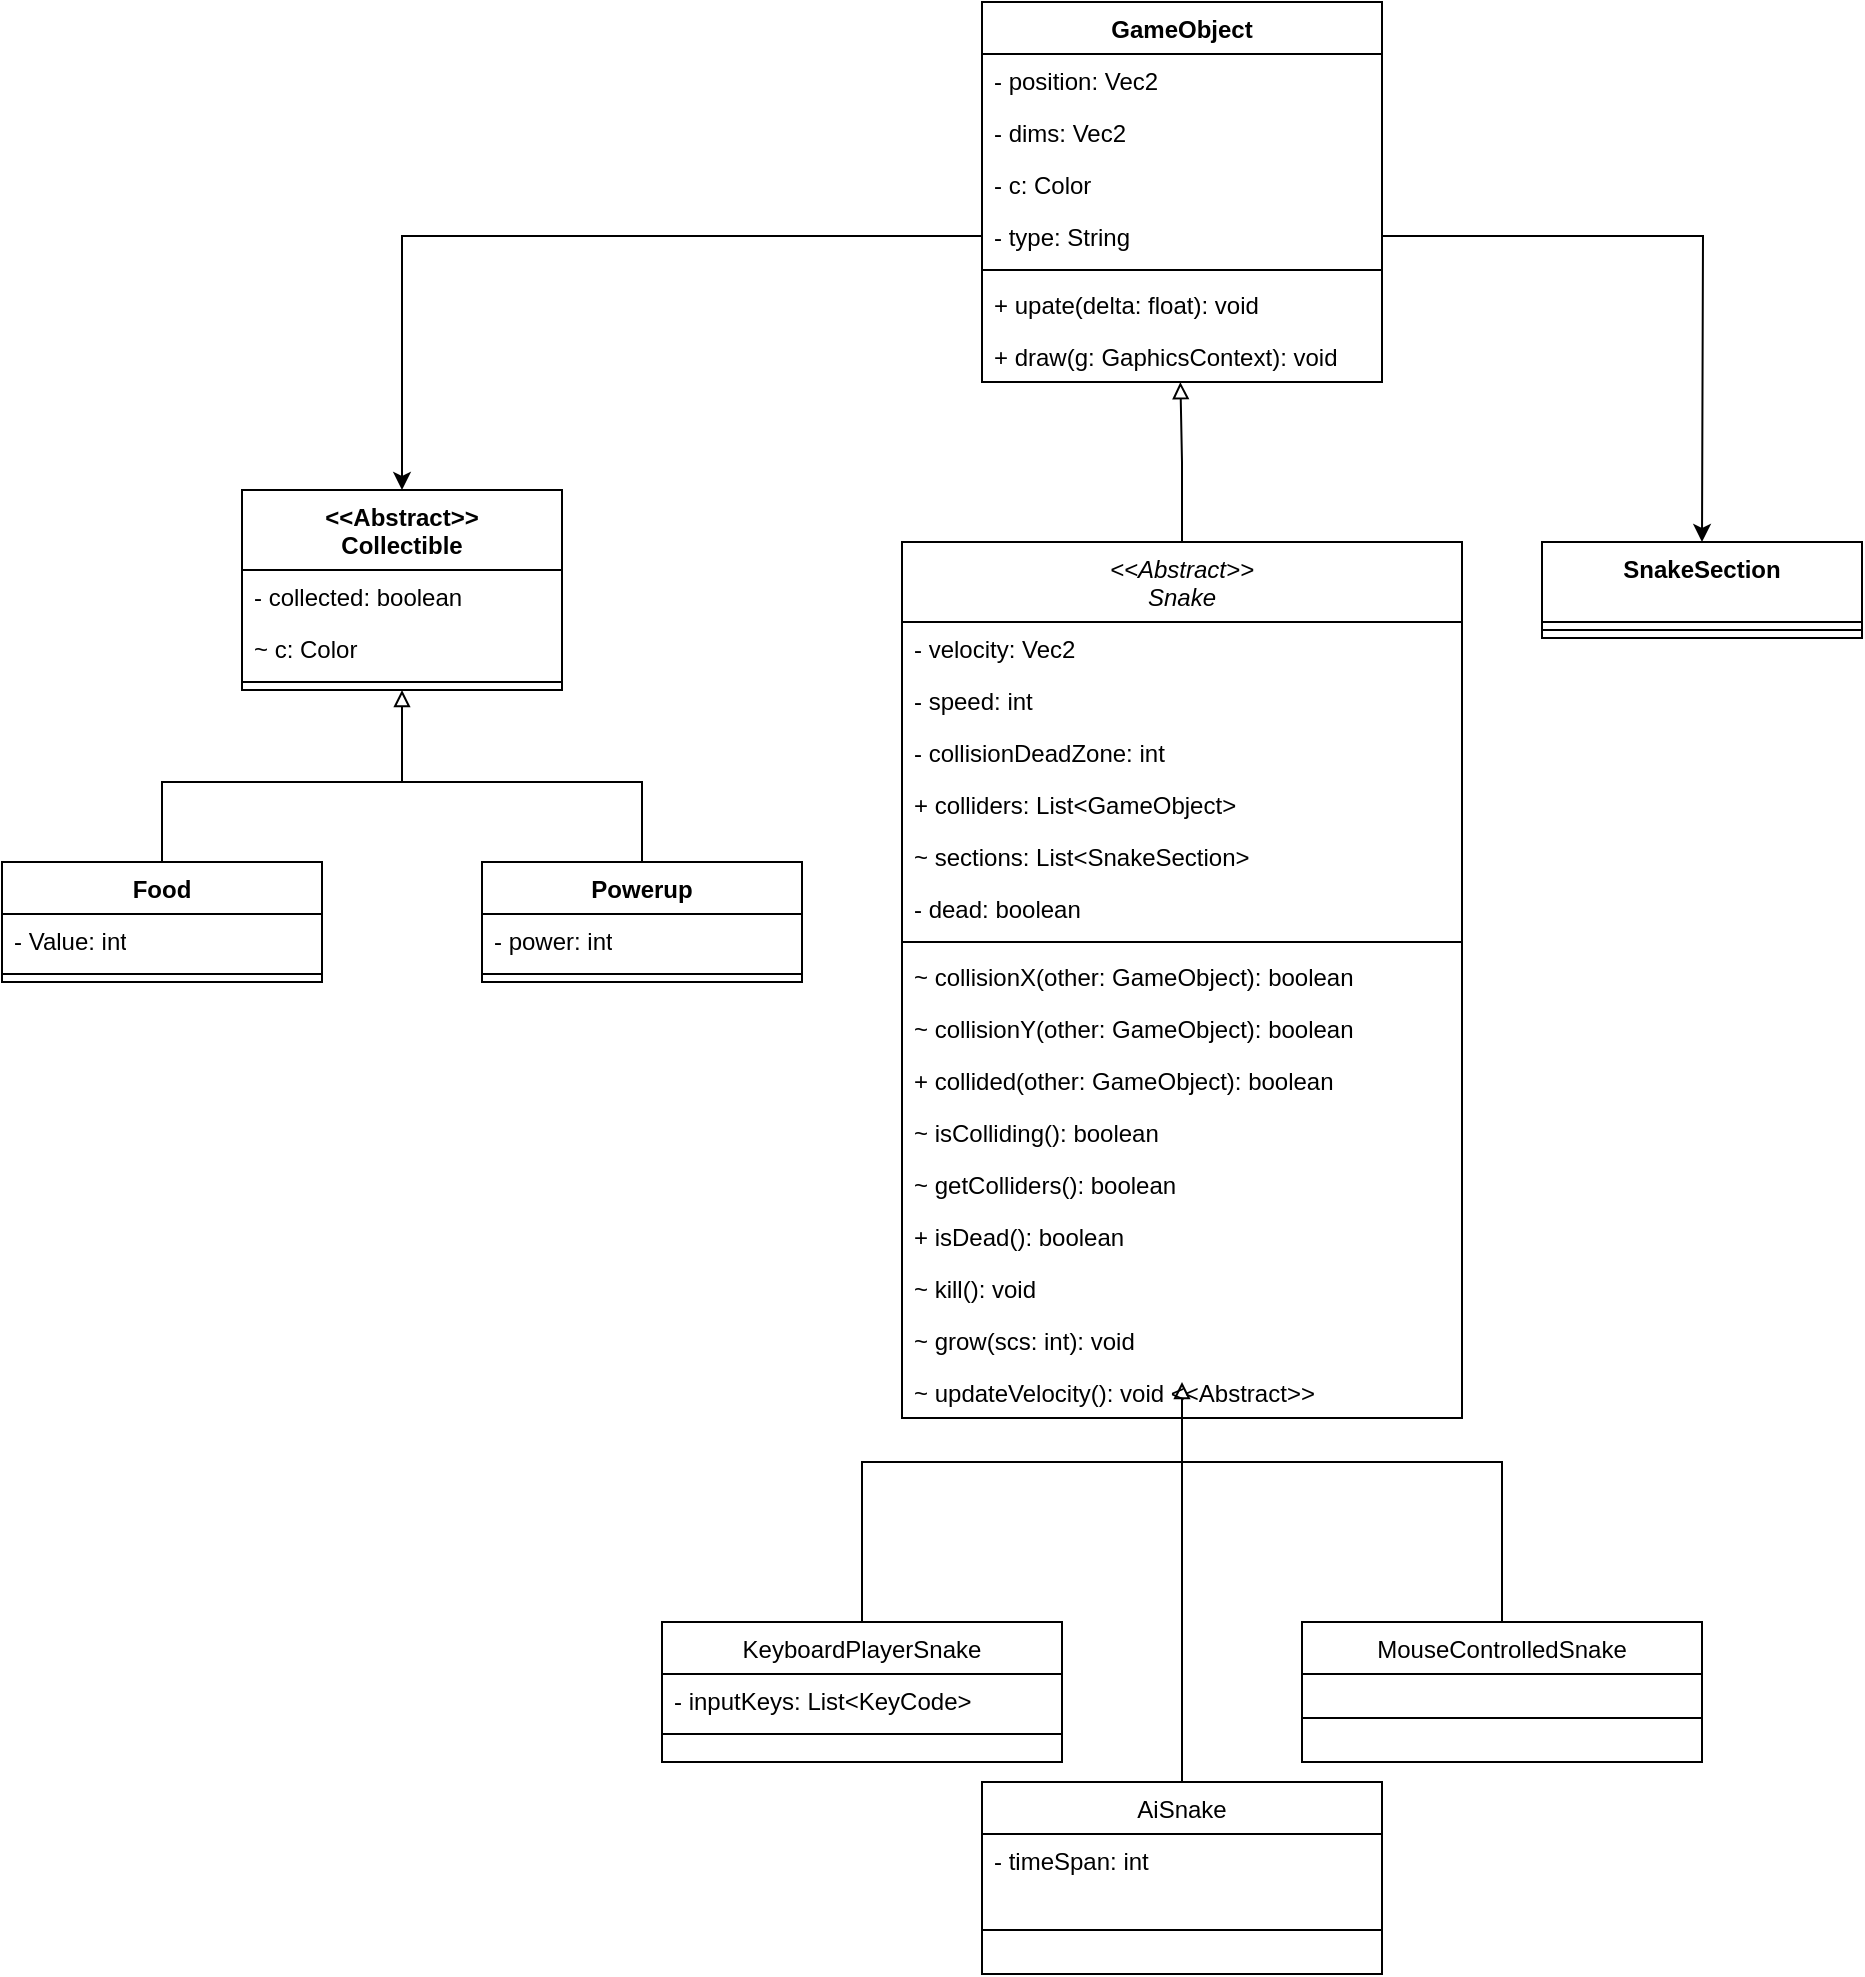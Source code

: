 <mxfile version="22.1.16" type="device">
  <diagram id="C5RBs43oDa-KdzZeNtuy" name="Page-1">
    <mxGraphModel dx="1541" dy="1551" grid="1" gridSize="10" guides="1" tooltips="1" connect="1" arrows="1" fold="1" page="1" pageScale="1" pageWidth="827" pageHeight="1169" math="0" shadow="0">
      <root>
        <mxCell id="WIyWlLk6GJQsqaUBKTNV-0" />
        <mxCell id="WIyWlLk6GJQsqaUBKTNV-1" parent="WIyWlLk6GJQsqaUBKTNV-0" />
        <mxCell id="i5mcOSNEQ4Acm4KehOHW-26" style="edgeStyle=orthogonalEdgeStyle;rounded=0;orthogonalLoop=1;jettySize=auto;html=1;exitX=0.5;exitY=0;exitDx=0;exitDy=0;endArrow=block;endFill=0;entryX=0.496;entryY=1.002;entryDx=0;entryDy=0;entryPerimeter=0;" edge="1" parent="WIyWlLk6GJQsqaUBKTNV-1" source="zkfFHV4jXpPFQw0GAbJ--0" target="i5mcOSNEQ4Acm4KehOHW-23">
          <mxGeometry relative="1" as="geometry">
            <mxPoint x="420" y="30" as="targetPoint" />
          </mxGeometry>
        </mxCell>
        <mxCell id="zkfFHV4jXpPFQw0GAbJ--0" value="&lt;&lt;Abstract&gt;&gt;&#xa;Snake" style="swimlane;fontStyle=2;align=center;verticalAlign=top;childLayout=stackLayout;horizontal=1;startSize=40;horizontalStack=0;resizeParent=1;resizeLast=0;collapsible=1;marginBottom=0;rounded=0;shadow=0;strokeWidth=1;" parent="WIyWlLk6GJQsqaUBKTNV-1" vertex="1">
          <mxGeometry x="280" y="80" width="280" height="438" as="geometry">
            <mxRectangle x="320" y="80" width="160" height="26" as="alternateBounds" />
          </mxGeometry>
        </mxCell>
        <mxCell id="zkfFHV4jXpPFQw0GAbJ--2" value="- velocity: Vec2" style="text;align=left;verticalAlign=top;spacingLeft=4;spacingRight=4;overflow=hidden;rotatable=0;points=[[0,0.5],[1,0.5]];portConstraint=eastwest;rounded=0;shadow=0;html=0;" parent="zkfFHV4jXpPFQw0GAbJ--0" vertex="1">
          <mxGeometry y="40" width="280" height="26" as="geometry" />
        </mxCell>
        <mxCell id="zkfFHV4jXpPFQw0GAbJ--1" value="- speed: int" style="text;align=left;verticalAlign=top;spacingLeft=4;spacingRight=4;overflow=hidden;rotatable=0;points=[[0,0.5],[1,0.5]];portConstraint=eastwest;" parent="zkfFHV4jXpPFQw0GAbJ--0" vertex="1">
          <mxGeometry y="66" width="280" height="26" as="geometry" />
        </mxCell>
        <mxCell id="zkfFHV4jXpPFQw0GAbJ--3" value="- collisionDeadZone: int" style="text;align=left;verticalAlign=top;spacingLeft=4;spacingRight=4;overflow=hidden;rotatable=0;points=[[0,0.5],[1,0.5]];portConstraint=eastwest;rounded=0;shadow=0;html=0;" parent="zkfFHV4jXpPFQw0GAbJ--0" vertex="1">
          <mxGeometry y="92" width="280" height="26" as="geometry" />
        </mxCell>
        <mxCell id="i5mcOSNEQ4Acm4KehOHW-74" value="+ colliders: List&lt;GameObject&gt;" style="text;align=left;verticalAlign=top;spacingLeft=4;spacingRight=4;overflow=hidden;rotatable=0;points=[[0,0.5],[1,0.5]];portConstraint=eastwest;rounded=0;shadow=0;html=0;" vertex="1" parent="zkfFHV4jXpPFQw0GAbJ--0">
          <mxGeometry y="118" width="280" height="26" as="geometry" />
        </mxCell>
        <mxCell id="i5mcOSNEQ4Acm4KehOHW-27" value="~ sections: List&lt;SnakeSection&gt;" style="text;align=left;verticalAlign=top;spacingLeft=4;spacingRight=4;overflow=hidden;rotatable=0;points=[[0,0.5],[1,0.5]];portConstraint=eastwest;rounded=0;shadow=0;html=0;" vertex="1" parent="zkfFHV4jXpPFQw0GAbJ--0">
          <mxGeometry y="144" width="280" height="26" as="geometry" />
        </mxCell>
        <mxCell id="i5mcOSNEQ4Acm4KehOHW-29" value="- dead: boolean" style="text;align=left;verticalAlign=top;spacingLeft=4;spacingRight=4;overflow=hidden;rotatable=0;points=[[0,0.5],[1,0.5]];portConstraint=eastwest;rounded=0;shadow=0;html=0;" vertex="1" parent="zkfFHV4jXpPFQw0GAbJ--0">
          <mxGeometry y="170" width="280" height="26" as="geometry" />
        </mxCell>
        <mxCell id="zkfFHV4jXpPFQw0GAbJ--4" value="" style="line;html=1;strokeWidth=1;align=left;verticalAlign=middle;spacingTop=-1;spacingLeft=3;spacingRight=3;rotatable=0;labelPosition=right;points=[];portConstraint=eastwest;" parent="zkfFHV4jXpPFQw0GAbJ--0" vertex="1">
          <mxGeometry y="196" width="280" height="8" as="geometry" />
        </mxCell>
        <mxCell id="i5mcOSNEQ4Acm4KehOHW-31" value="~ collisionX(other: GameObject): boolean" style="text;align=left;verticalAlign=top;spacingLeft=4;spacingRight=4;overflow=hidden;rotatable=0;points=[[0,0.5],[1,0.5]];portConstraint=eastwest;" vertex="1" parent="zkfFHV4jXpPFQw0GAbJ--0">
          <mxGeometry y="204" width="280" height="26" as="geometry" />
        </mxCell>
        <mxCell id="i5mcOSNEQ4Acm4KehOHW-30" value="~ collisionY(other: GameObject): boolean" style="text;align=left;verticalAlign=top;spacingLeft=4;spacingRight=4;overflow=hidden;rotatable=0;points=[[0,0.5],[1,0.5]];portConstraint=eastwest;" vertex="1" parent="zkfFHV4jXpPFQw0GAbJ--0">
          <mxGeometry y="230" width="280" height="26" as="geometry" />
        </mxCell>
        <mxCell id="i5mcOSNEQ4Acm4KehOHW-32" value="+ collided(other: GameObject): boolean" style="text;align=left;verticalAlign=top;spacingLeft=4;spacingRight=4;overflow=hidden;rotatable=0;points=[[0,0.5],[1,0.5]];portConstraint=eastwest;" vertex="1" parent="zkfFHV4jXpPFQw0GAbJ--0">
          <mxGeometry y="256" width="280" height="26" as="geometry" />
        </mxCell>
        <mxCell id="i5mcOSNEQ4Acm4KehOHW-33" value="~ isColliding(): boolean" style="text;align=left;verticalAlign=top;spacingLeft=4;spacingRight=4;overflow=hidden;rotatable=0;points=[[0,0.5],[1,0.5]];portConstraint=eastwest;" vertex="1" parent="zkfFHV4jXpPFQw0GAbJ--0">
          <mxGeometry y="282" width="280" height="26" as="geometry" />
        </mxCell>
        <mxCell id="i5mcOSNEQ4Acm4KehOHW-34" value="~ getColliders(): boolean" style="text;align=left;verticalAlign=top;spacingLeft=4;spacingRight=4;overflow=hidden;rotatable=0;points=[[0,0.5],[1,0.5]];portConstraint=eastwest;" vertex="1" parent="zkfFHV4jXpPFQw0GAbJ--0">
          <mxGeometry y="308" width="280" height="26" as="geometry" />
        </mxCell>
        <mxCell id="i5mcOSNEQ4Acm4KehOHW-35" value="+ isDead(): boolean" style="text;align=left;verticalAlign=top;spacingLeft=4;spacingRight=4;overflow=hidden;rotatable=0;points=[[0,0.5],[1,0.5]];portConstraint=eastwest;" vertex="1" parent="zkfFHV4jXpPFQw0GAbJ--0">
          <mxGeometry y="334" width="280" height="26" as="geometry" />
        </mxCell>
        <mxCell id="i5mcOSNEQ4Acm4KehOHW-37" value="~ kill(): void" style="text;align=left;verticalAlign=top;spacingLeft=4;spacingRight=4;overflow=hidden;rotatable=0;points=[[0,0.5],[1,0.5]];portConstraint=eastwest;" vertex="1" parent="zkfFHV4jXpPFQw0GAbJ--0">
          <mxGeometry y="360" width="280" height="26" as="geometry" />
        </mxCell>
        <mxCell id="i5mcOSNEQ4Acm4KehOHW-49" value="~ grow(scs: int): void" style="text;align=left;verticalAlign=top;spacingLeft=4;spacingRight=4;overflow=hidden;rotatable=0;points=[[0,0.5],[1,0.5]];portConstraint=eastwest;" vertex="1" parent="zkfFHV4jXpPFQw0GAbJ--0">
          <mxGeometry y="386" width="280" height="26" as="geometry" />
        </mxCell>
        <mxCell id="zkfFHV4jXpPFQw0GAbJ--5" value="~ updateVelocity(): void &lt;&lt;Abstract&gt;&gt;" style="text;align=left;verticalAlign=top;spacingLeft=4;spacingRight=4;overflow=hidden;rotatable=0;points=[[0,0.5],[1,0.5]];portConstraint=eastwest;" parent="zkfFHV4jXpPFQw0GAbJ--0" vertex="1">
          <mxGeometry y="412" width="280" height="26" as="geometry" />
        </mxCell>
        <mxCell id="i5mcOSNEQ4Acm4KehOHW-36" style="edgeStyle=orthogonalEdgeStyle;rounded=0;orthogonalLoop=1;jettySize=auto;html=1;endArrow=block;endFill=0;exitX=0.5;exitY=0;exitDx=0;exitDy=0;" edge="1" parent="WIyWlLk6GJQsqaUBKTNV-1" source="zkfFHV4jXpPFQw0GAbJ--6">
          <mxGeometry relative="1" as="geometry">
            <mxPoint x="420" y="500" as="targetPoint" />
            <Array as="points">
              <mxPoint x="260" y="540" />
              <mxPoint x="420" y="540" />
            </Array>
          </mxGeometry>
        </mxCell>
        <mxCell id="zkfFHV4jXpPFQw0GAbJ--6" value="KeyboardPlayerSnake" style="swimlane;fontStyle=0;align=center;verticalAlign=top;childLayout=stackLayout;horizontal=1;startSize=26;horizontalStack=0;resizeParent=1;resizeLast=0;collapsible=1;marginBottom=0;rounded=0;shadow=0;strokeWidth=1;" parent="WIyWlLk6GJQsqaUBKTNV-1" vertex="1">
          <mxGeometry x="160" y="620" width="200" height="70" as="geometry">
            <mxRectangle x="130" y="380" width="160" height="26" as="alternateBounds" />
          </mxGeometry>
        </mxCell>
        <mxCell id="zkfFHV4jXpPFQw0GAbJ--7" value="- inputKeys: List&lt;KeyCode&gt;" style="text;align=left;verticalAlign=top;spacingLeft=4;spacingRight=4;overflow=hidden;rotatable=0;points=[[0,0.5],[1,0.5]];portConstraint=eastwest;" parent="zkfFHV4jXpPFQw0GAbJ--6" vertex="1">
          <mxGeometry y="26" width="200" height="26" as="geometry" />
        </mxCell>
        <mxCell id="zkfFHV4jXpPFQw0GAbJ--9" value="" style="line;html=1;strokeWidth=1;align=left;verticalAlign=middle;spacingTop=-1;spacingLeft=3;spacingRight=3;rotatable=0;labelPosition=right;points=[];portConstraint=eastwest;" parent="zkfFHV4jXpPFQw0GAbJ--6" vertex="1">
          <mxGeometry y="52" width="200" height="8" as="geometry" />
        </mxCell>
        <mxCell id="i5mcOSNEQ4Acm4KehOHW-9" value="GameObject" style="swimlane;fontStyle=1;align=center;verticalAlign=top;childLayout=stackLayout;horizontal=1;startSize=26;horizontalStack=0;resizeParent=1;resizeParentMax=0;resizeLast=0;collapsible=1;marginBottom=0;whiteSpace=wrap;html=1;" vertex="1" parent="WIyWlLk6GJQsqaUBKTNV-1">
          <mxGeometry x="320" y="-190" width="200" height="190" as="geometry" />
        </mxCell>
        <mxCell id="i5mcOSNEQ4Acm4KehOHW-10" value="- position: Vec2" style="text;strokeColor=none;fillColor=none;align=left;verticalAlign=top;spacingLeft=4;spacingRight=4;overflow=hidden;rotatable=0;points=[[0,0.5],[1,0.5]];portConstraint=eastwest;whiteSpace=wrap;html=1;" vertex="1" parent="i5mcOSNEQ4Acm4KehOHW-9">
          <mxGeometry y="26" width="200" height="26" as="geometry" />
        </mxCell>
        <mxCell id="i5mcOSNEQ4Acm4KehOHW-19" value="- dims: Vec2" style="text;strokeColor=none;fillColor=none;align=left;verticalAlign=top;spacingLeft=4;spacingRight=4;overflow=hidden;rotatable=0;points=[[0,0.5],[1,0.5]];portConstraint=eastwest;whiteSpace=wrap;html=1;" vertex="1" parent="i5mcOSNEQ4Acm4KehOHW-9">
          <mxGeometry y="52" width="200" height="26" as="geometry" />
        </mxCell>
        <mxCell id="i5mcOSNEQ4Acm4KehOHW-21" value="- c: Color" style="text;strokeColor=none;fillColor=none;align=left;verticalAlign=top;spacingLeft=4;spacingRight=4;overflow=hidden;rotatable=0;points=[[0,0.5],[1,0.5]];portConstraint=eastwest;whiteSpace=wrap;html=1;" vertex="1" parent="i5mcOSNEQ4Acm4KehOHW-9">
          <mxGeometry y="78" width="200" height="26" as="geometry" />
        </mxCell>
        <mxCell id="i5mcOSNEQ4Acm4KehOHW-56" style="edgeStyle=orthogonalEdgeStyle;rounded=0;orthogonalLoop=1;jettySize=auto;html=1;exitX=1;exitY=0.5;exitDx=0;exitDy=0;" edge="1" parent="i5mcOSNEQ4Acm4KehOHW-9" source="i5mcOSNEQ4Acm4KehOHW-20">
          <mxGeometry relative="1" as="geometry">
            <mxPoint x="360" y="270" as="targetPoint" />
          </mxGeometry>
        </mxCell>
        <mxCell id="i5mcOSNEQ4Acm4KehOHW-20" value="- type: String" style="text;strokeColor=none;fillColor=none;align=left;verticalAlign=top;spacingLeft=4;spacingRight=4;overflow=hidden;rotatable=0;points=[[0,0.5],[1,0.5]];portConstraint=eastwest;whiteSpace=wrap;html=1;" vertex="1" parent="i5mcOSNEQ4Acm4KehOHW-9">
          <mxGeometry y="104" width="200" height="26" as="geometry" />
        </mxCell>
        <mxCell id="i5mcOSNEQ4Acm4KehOHW-11" value="" style="line;strokeWidth=1;fillColor=none;align=left;verticalAlign=middle;spacingTop=-1;spacingLeft=3;spacingRight=3;rotatable=0;labelPosition=right;points=[];portConstraint=eastwest;strokeColor=inherit;" vertex="1" parent="i5mcOSNEQ4Acm4KehOHW-9">
          <mxGeometry y="130" width="200" height="8" as="geometry" />
        </mxCell>
        <mxCell id="i5mcOSNEQ4Acm4KehOHW-12" value="+ upate(delta: float): void" style="text;strokeColor=none;fillColor=none;align=left;verticalAlign=top;spacingLeft=4;spacingRight=4;overflow=hidden;rotatable=0;points=[[0,0.5],[1,0.5]];portConstraint=eastwest;whiteSpace=wrap;html=1;" vertex="1" parent="i5mcOSNEQ4Acm4KehOHW-9">
          <mxGeometry y="138" width="200" height="26" as="geometry" />
        </mxCell>
        <mxCell id="i5mcOSNEQ4Acm4KehOHW-23" value="+ draw(g: GaphicsContext): void" style="text;strokeColor=none;fillColor=none;align=left;verticalAlign=top;spacingLeft=4;spacingRight=4;overflow=hidden;rotatable=0;points=[[0,0.5],[1,0.5]];portConstraint=eastwest;whiteSpace=wrap;html=1;" vertex="1" parent="i5mcOSNEQ4Acm4KehOHW-9">
          <mxGeometry y="164" width="200" height="26" as="geometry" />
        </mxCell>
        <mxCell id="i5mcOSNEQ4Acm4KehOHW-42" style="edgeStyle=orthogonalEdgeStyle;rounded=0;orthogonalLoop=1;jettySize=auto;html=1;exitX=0.5;exitY=0;exitDx=0;exitDy=0;endArrow=none;endFill=0;" edge="1" parent="WIyWlLk6GJQsqaUBKTNV-1" source="i5mcOSNEQ4Acm4KehOHW-38">
          <mxGeometry relative="1" as="geometry">
            <mxPoint x="420" y="540" as="targetPoint" />
            <Array as="points">
              <mxPoint x="560" y="540" />
              <mxPoint x="421" y="540" />
            </Array>
          </mxGeometry>
        </mxCell>
        <mxCell id="i5mcOSNEQ4Acm4KehOHW-38" value="MouseControlledSnake" style="swimlane;fontStyle=0;align=center;verticalAlign=top;childLayout=stackLayout;horizontal=1;startSize=26;horizontalStack=0;resizeParent=1;resizeLast=0;collapsible=1;marginBottom=0;rounded=0;shadow=0;strokeWidth=1;" vertex="1" parent="WIyWlLk6GJQsqaUBKTNV-1">
          <mxGeometry x="480" y="620" width="200" height="70" as="geometry">
            <mxRectangle x="130" y="380" width="160" height="26" as="alternateBounds" />
          </mxGeometry>
        </mxCell>
        <mxCell id="i5mcOSNEQ4Acm4KehOHW-40" value="" style="line;html=1;strokeWidth=1;align=left;verticalAlign=middle;spacingTop=-1;spacingLeft=3;spacingRight=3;rotatable=0;labelPosition=right;points=[];portConstraint=eastwest;" vertex="1" parent="i5mcOSNEQ4Acm4KehOHW-38">
          <mxGeometry y="26" width="200" height="44" as="geometry" />
        </mxCell>
        <mxCell id="i5mcOSNEQ4Acm4KehOHW-46" style="edgeStyle=orthogonalEdgeStyle;rounded=0;orthogonalLoop=1;jettySize=auto;html=1;endArrow=none;endFill=0;" edge="1" parent="WIyWlLk6GJQsqaUBKTNV-1" source="i5mcOSNEQ4Acm4KehOHW-44">
          <mxGeometry relative="1" as="geometry">
            <mxPoint x="420" y="530" as="targetPoint" />
          </mxGeometry>
        </mxCell>
        <mxCell id="i5mcOSNEQ4Acm4KehOHW-44" value="AiSnake" style="swimlane;fontStyle=0;align=center;verticalAlign=top;childLayout=stackLayout;horizontal=1;startSize=26;horizontalStack=0;resizeParent=1;resizeLast=0;collapsible=1;marginBottom=0;rounded=0;shadow=0;strokeWidth=1;" vertex="1" parent="WIyWlLk6GJQsqaUBKTNV-1">
          <mxGeometry x="320" y="700" width="200" height="96" as="geometry">
            <mxRectangle x="130" y="380" width="160" height="26" as="alternateBounds" />
          </mxGeometry>
        </mxCell>
        <mxCell id="i5mcOSNEQ4Acm4KehOHW-47" value="- timeSpan: int" style="text;align=left;verticalAlign=top;spacingLeft=4;spacingRight=4;overflow=hidden;rotatable=0;points=[[0,0.5],[1,0.5]];portConstraint=eastwest;" vertex="1" parent="i5mcOSNEQ4Acm4KehOHW-44">
          <mxGeometry y="26" width="200" height="26" as="geometry" />
        </mxCell>
        <mxCell id="i5mcOSNEQ4Acm4KehOHW-45" value="" style="line;html=1;strokeWidth=1;align=left;verticalAlign=middle;spacingTop=-1;spacingLeft=3;spacingRight=3;rotatable=0;labelPosition=right;points=[];portConstraint=eastwest;" vertex="1" parent="i5mcOSNEQ4Acm4KehOHW-44">
          <mxGeometry y="52" width="200" height="44" as="geometry" />
        </mxCell>
        <mxCell id="i5mcOSNEQ4Acm4KehOHW-52" value="&amp;lt;&amp;lt;Abstract&amp;gt;&amp;gt;&lt;br&gt;Collectible" style="swimlane;fontStyle=1;align=center;verticalAlign=top;childLayout=stackLayout;horizontal=1;startSize=40;horizontalStack=0;resizeParent=1;resizeParentMax=0;resizeLast=0;collapsible=1;marginBottom=0;whiteSpace=wrap;html=1;" vertex="1" parent="WIyWlLk6GJQsqaUBKTNV-1">
          <mxGeometry x="-50" y="54" width="160" height="100" as="geometry" />
        </mxCell>
        <mxCell id="i5mcOSNEQ4Acm4KehOHW-61" value="- collected: boolean" style="text;strokeColor=none;fillColor=none;align=left;verticalAlign=top;spacingLeft=4;spacingRight=4;overflow=hidden;rotatable=0;points=[[0,0.5],[1,0.5]];portConstraint=eastwest;whiteSpace=wrap;html=1;" vertex="1" parent="i5mcOSNEQ4Acm4KehOHW-52">
          <mxGeometry y="40" width="160" height="26" as="geometry" />
        </mxCell>
        <mxCell id="i5mcOSNEQ4Acm4KehOHW-53" value="~ c: Color" style="text;strokeColor=none;fillColor=none;align=left;verticalAlign=top;spacingLeft=4;spacingRight=4;overflow=hidden;rotatable=0;points=[[0,0.5],[1,0.5]];portConstraint=eastwest;whiteSpace=wrap;html=1;" vertex="1" parent="i5mcOSNEQ4Acm4KehOHW-52">
          <mxGeometry y="66" width="160" height="26" as="geometry" />
        </mxCell>
        <mxCell id="i5mcOSNEQ4Acm4KehOHW-54" value="" style="line;strokeWidth=1;fillColor=none;align=left;verticalAlign=middle;spacingTop=-1;spacingLeft=3;spacingRight=3;rotatable=0;labelPosition=right;points=[];portConstraint=eastwest;strokeColor=inherit;" vertex="1" parent="i5mcOSNEQ4Acm4KehOHW-52">
          <mxGeometry y="92" width="160" height="8" as="geometry" />
        </mxCell>
        <mxCell id="i5mcOSNEQ4Acm4KehOHW-57" value="SnakeSection" style="swimlane;fontStyle=1;align=center;verticalAlign=top;childLayout=stackLayout;horizontal=1;startSize=40;horizontalStack=0;resizeParent=1;resizeParentMax=0;resizeLast=0;collapsible=1;marginBottom=0;whiteSpace=wrap;html=1;" vertex="1" parent="WIyWlLk6GJQsqaUBKTNV-1">
          <mxGeometry x="600" y="80" width="160" height="48" as="geometry" />
        </mxCell>
        <mxCell id="i5mcOSNEQ4Acm4KehOHW-59" value="" style="line;strokeWidth=1;fillColor=none;align=left;verticalAlign=middle;spacingTop=-1;spacingLeft=3;spacingRight=3;rotatable=0;labelPosition=right;points=[];portConstraint=eastwest;strokeColor=inherit;" vertex="1" parent="i5mcOSNEQ4Acm4KehOHW-57">
          <mxGeometry y="40" width="160" height="8" as="geometry" />
        </mxCell>
        <mxCell id="i5mcOSNEQ4Acm4KehOHW-73" style="edgeStyle=orthogonalEdgeStyle;rounded=0;orthogonalLoop=1;jettySize=auto;html=1;exitX=0.5;exitY=0;exitDx=0;exitDy=0;endArrow=none;endFill=0;" edge="1" parent="WIyWlLk6GJQsqaUBKTNV-1" source="i5mcOSNEQ4Acm4KehOHW-63">
          <mxGeometry relative="1" as="geometry">
            <mxPoint x="30" y="200" as="targetPoint" />
            <Array as="points">
              <mxPoint x="-90" y="200" />
            </Array>
          </mxGeometry>
        </mxCell>
        <mxCell id="i5mcOSNEQ4Acm4KehOHW-63" value="Food" style="swimlane;fontStyle=1;align=center;verticalAlign=top;childLayout=stackLayout;horizontal=1;startSize=26;horizontalStack=0;resizeParent=1;resizeParentMax=0;resizeLast=0;collapsible=1;marginBottom=0;whiteSpace=wrap;html=1;" vertex="1" parent="WIyWlLk6GJQsqaUBKTNV-1">
          <mxGeometry x="-170" y="240" width="160" height="60" as="geometry" />
        </mxCell>
        <mxCell id="i5mcOSNEQ4Acm4KehOHW-64" value="- Value: int" style="text;strokeColor=none;fillColor=none;align=left;verticalAlign=top;spacingLeft=4;spacingRight=4;overflow=hidden;rotatable=0;points=[[0,0.5],[1,0.5]];portConstraint=eastwest;whiteSpace=wrap;html=1;" vertex="1" parent="i5mcOSNEQ4Acm4KehOHW-63">
          <mxGeometry y="26" width="160" height="26" as="geometry" />
        </mxCell>
        <mxCell id="i5mcOSNEQ4Acm4KehOHW-65" value="" style="line;strokeWidth=1;fillColor=none;align=left;verticalAlign=middle;spacingTop=-1;spacingLeft=3;spacingRight=3;rotatable=0;labelPosition=right;points=[];portConstraint=eastwest;strokeColor=inherit;" vertex="1" parent="i5mcOSNEQ4Acm4KehOHW-63">
          <mxGeometry y="52" width="160" height="8" as="geometry" />
        </mxCell>
        <mxCell id="i5mcOSNEQ4Acm4KehOHW-71" style="edgeStyle=orthogonalEdgeStyle;rounded=0;orthogonalLoop=1;jettySize=auto;html=1;exitX=0.5;exitY=0;exitDx=0;exitDy=0;entryX=0.5;entryY=1;entryDx=0;entryDy=0;endArrow=block;endFill=0;" edge="1" parent="WIyWlLk6GJQsqaUBKTNV-1" source="i5mcOSNEQ4Acm4KehOHW-67" target="i5mcOSNEQ4Acm4KehOHW-52">
          <mxGeometry relative="1" as="geometry">
            <Array as="points">
              <mxPoint x="150" y="200" />
              <mxPoint x="30" y="200" />
            </Array>
          </mxGeometry>
        </mxCell>
        <mxCell id="i5mcOSNEQ4Acm4KehOHW-67" value="Powerup" style="swimlane;fontStyle=1;align=center;verticalAlign=top;childLayout=stackLayout;horizontal=1;startSize=26;horizontalStack=0;resizeParent=1;resizeParentMax=0;resizeLast=0;collapsible=1;marginBottom=0;whiteSpace=wrap;html=1;" vertex="1" parent="WIyWlLk6GJQsqaUBKTNV-1">
          <mxGeometry x="70" y="240" width="160" height="60" as="geometry" />
        </mxCell>
        <mxCell id="i5mcOSNEQ4Acm4KehOHW-68" value="- power: int" style="text;strokeColor=none;fillColor=none;align=left;verticalAlign=top;spacingLeft=4;spacingRight=4;overflow=hidden;rotatable=0;points=[[0,0.5],[1,0.5]];portConstraint=eastwest;whiteSpace=wrap;html=1;" vertex="1" parent="i5mcOSNEQ4Acm4KehOHW-67">
          <mxGeometry y="26" width="160" height="26" as="geometry" />
        </mxCell>
        <mxCell id="i5mcOSNEQ4Acm4KehOHW-69" value="" style="line;strokeWidth=1;fillColor=none;align=left;verticalAlign=middle;spacingTop=-1;spacingLeft=3;spacingRight=3;rotatable=0;labelPosition=right;points=[];portConstraint=eastwest;strokeColor=inherit;" vertex="1" parent="i5mcOSNEQ4Acm4KehOHW-67">
          <mxGeometry y="52" width="160" height="8" as="geometry" />
        </mxCell>
        <mxCell id="i5mcOSNEQ4Acm4KehOHW-51" style="edgeStyle=orthogonalEdgeStyle;rounded=0;orthogonalLoop=1;jettySize=auto;html=1;exitX=0;exitY=0.5;exitDx=0;exitDy=0;entryX=0.5;entryY=0;entryDx=0;entryDy=0;" edge="1" parent="WIyWlLk6GJQsqaUBKTNV-1" source="i5mcOSNEQ4Acm4KehOHW-20" target="i5mcOSNEQ4Acm4KehOHW-52">
          <mxGeometry relative="1" as="geometry">
            <mxPoint x="110" y="60" as="targetPoint" />
          </mxGeometry>
        </mxCell>
      </root>
    </mxGraphModel>
  </diagram>
</mxfile>
